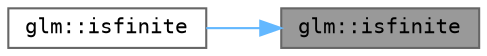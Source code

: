 digraph "glm::isfinite"
{
 // LATEX_PDF_SIZE
  bgcolor="transparent";
  edge [fontname=Terminal,fontsize=10,labelfontname=Helvetica,labelfontsize=10];
  node [fontname=Terminal,fontsize=10,shape=box,height=0.2,width=0.4];
  rankdir="RL";
  Node1 [label="glm::isfinite",height=0.2,width=0.4,color="gray40", fillcolor="grey60", style="filled", fontcolor="black",tooltip="Test whether or not a scalar or each vector component is a finite value. (From GLM_GTX_compatibility)"];
  Node1 -> Node2 [dir="back",color="steelblue1",style="solid"];
  Node2 [label="glm::isfinite",height=0.2,width=0.4,color="grey40", fillcolor="white", style="filled",URL="$group__gtx__compatibility.html#ga8cf0b192821187588cae9cb40f93fe05",tooltip="Test whether or not a scalar or each vector component is a finite value. (From GLM_GTX_compatibility)"];
}

